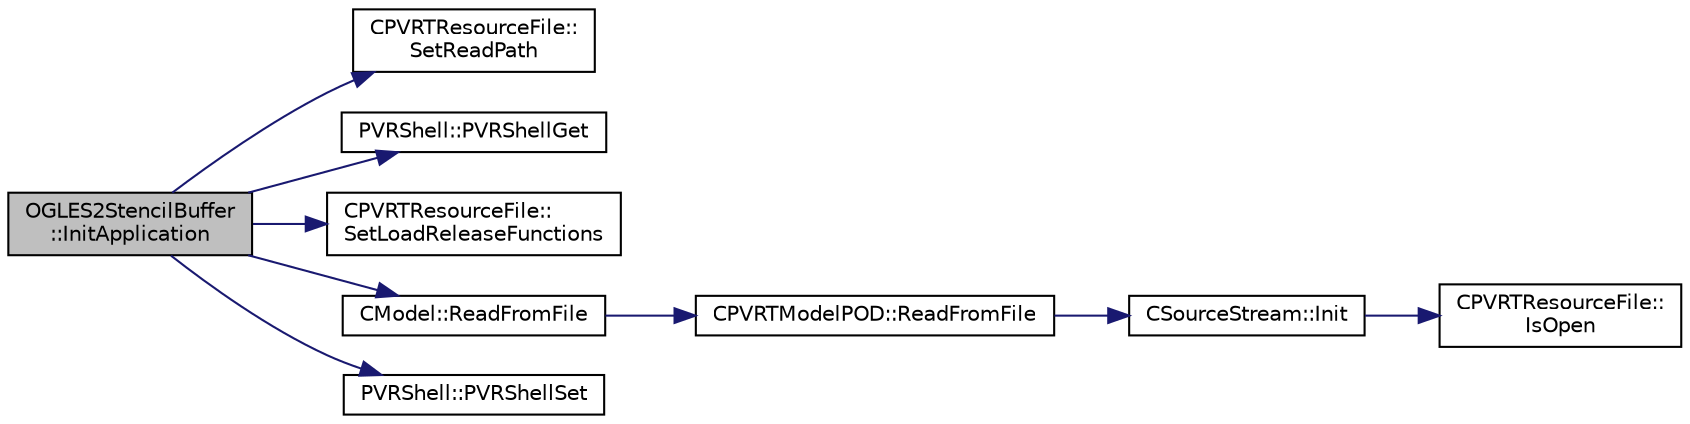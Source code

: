 digraph "OGLES2StencilBuffer::InitApplication"
{
  edge [fontname="Helvetica",fontsize="10",labelfontname="Helvetica",labelfontsize="10"];
  node [fontname="Helvetica",fontsize="10",shape=record];
  rankdir="LR";
  Node1 [label="OGLES2StencilBuffer\l::InitApplication",height=0.2,width=0.4,color="black", fillcolor="grey75", style="filled", fontcolor="black"];
  Node1 -> Node2 [color="midnightblue",fontsize="10",style="solid",fontname="Helvetica"];
  Node2 [label="CPVRTResourceFile::\lSetReadPath",height=0.2,width=0.4,color="black", fillcolor="white", style="filled",URL="$class_c_p_v_r_t_resource_file.html#a0e289bb7f281f32af4497d26753f577c",tooltip="Sets the read path. "];
  Node1 -> Node3 [color="midnightblue",fontsize="10",style="solid",fontname="Helvetica"];
  Node3 [label="PVRShell::PVRShellGet",height=0.2,width=0.4,color="black", fillcolor="white", style="filled",URL="$class_p_v_r_shell.html#ad58b00376cdae7a8aeea41fc17367bfd",tooltip="This function is used to get parameters from the PVRShell. It can be called from anywhere in the prog..."];
  Node1 -> Node4 [color="midnightblue",fontsize="10",style="solid",fontname="Helvetica"];
  Node4 [label="CPVRTResourceFile::\lSetLoadReleaseFunctions",height=0.2,width=0.4,color="black", fillcolor="white", style="filled",URL="$class_c_p_v_r_t_resource_file.html#a798c5394174550e8c18e3113c9485fce",tooltip="This function is used to override the CPVRTResource file loading functions. If you pass NULL in as th..."];
  Node1 -> Node5 [color="midnightblue",fontsize="10",style="solid",fontname="Helvetica"];
  Node5 [label="CModel::ReadFromFile",height=0.2,width=0.4,color="black", fillcolor="white", style="filled",URL="$class_c_model.html#a5f378cb1e12f725e846a5dd5754aab36"];
  Node5 -> Node6 [color="midnightblue",fontsize="10",style="solid",fontname="Helvetica"];
  Node6 [label="CPVRTModelPOD::ReadFromFile",height=0.2,width=0.4,color="black", fillcolor="white", style="filled",URL="$class_c_p_v_r_t_model_p_o_d.html#abe43b961eabe1c9db94545b97c84c71f",tooltip="Loads the specified \".POD\" file; returns the scene in pScene. This structure must later be destroyed ..."];
  Node6 -> Node7 [color="midnightblue",fontsize="10",style="solid",fontname="Helvetica"];
  Node7 [label="CSourceStream::Init",height=0.2,width=0.4,color="black", fillcolor="white", style="filled",URL="$class_c_source_stream.html#ab0ebb0e543b50e391d1e73a8cf40162e"];
  Node7 -> Node8 [color="midnightblue",fontsize="10",style="solid",fontname="Helvetica"];
  Node8 [label="CPVRTResourceFile::\lIsOpen",height=0.2,width=0.4,color="black", fillcolor="white", style="filled",URL="$class_c_p_v_r_t_resource_file.html#a484df820e9829438c0601bbc0aef7797",tooltip="Is the file open. "];
  Node1 -> Node9 [color="midnightblue",fontsize="10",style="solid",fontname="Helvetica"];
  Node9 [label="PVRShell::PVRShellSet",height=0.2,width=0.4,color="black", fillcolor="white", style="filled",URL="$class_p_v_r_shell.html#afe4052dde87d659948defdd63529eee6",tooltip="This function is used to pass preferences to the PVRShell. If used, this function must be called from..."];
}
